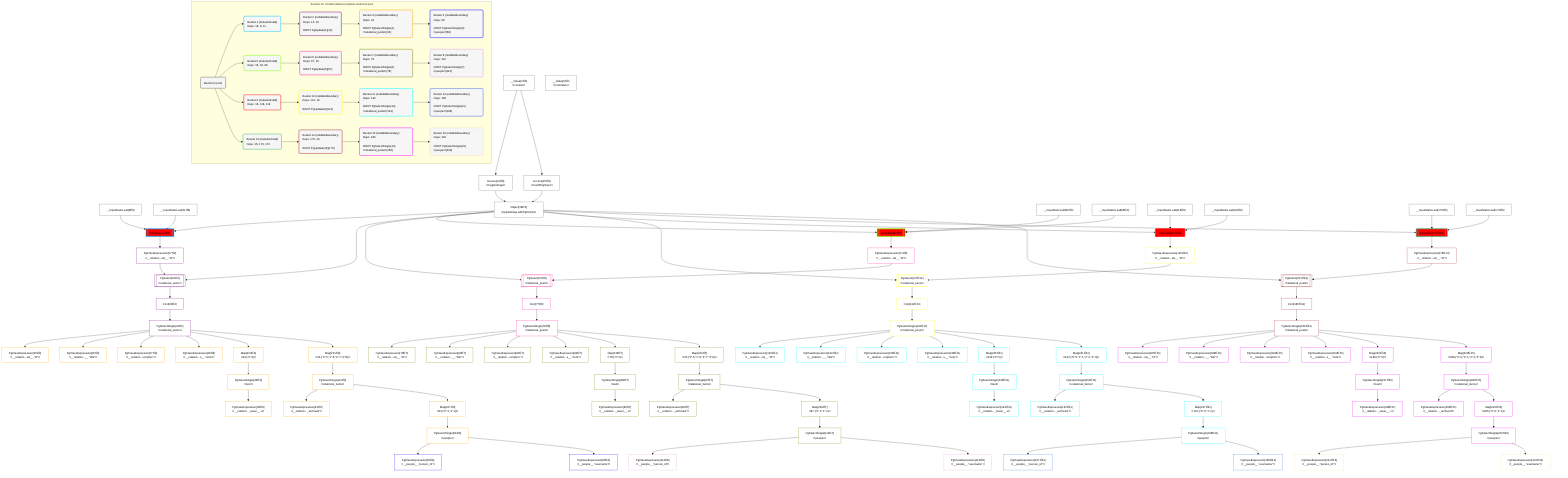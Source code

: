 %%{init: {'themeVariables': { 'fontSize': '12px'}}}%%
graph TD
    classDef path fill:#eee,stroke:#000,color:#000
    classDef plan fill:#fff,stroke-width:1px,color:#000
    classDef itemplan fill:#fff,stroke-width:2px,color:#000
    classDef sideeffectplan fill:#f00,stroke-width:2px,color:#000
    classDef bucket fill:#f6f6f6,color:#000,stroke-width:2px,text-align:left


    %% define steps
    __Value3["__Value[3∈0]<br />ᐸcontextᐳ"]:::plan
    __Value5["__Value[5∈0]<br />ᐸrootValueᐳ"]:::plan
    __InputStaticLeaf8["__InputStaticLeaf[8∈0]"]:::plan
    __InputStaticLeaf11["__InputStaticLeaf[11∈0]"]:::plan
    Access14["Access[14∈0]<br />ᐸ3.pgSettingsᐳ"]:::plan
    Access15["Access[15∈0]<br />ᐸ3.withPgClientᐳ"]:::plan
    Object16["Object[16∈0]<br />ᐸ{pgSettings,withPgClient}ᐳ"]:::plan
    PgUpdate13[["PgUpdate[13∈1]"]]:::sideeffectplan
    PgClassExpression17["PgClassExpression[17∈2]<br />ᐸ__relation...sts__.”id”ᐳ"]:::plan
    PgSelect19[["PgSelect[19∈2]<br />ᐸrelational_postsᐳ"]]:::plan
    First23["First[23∈2]"]:::plan
    PgSelectSingle24["PgSelectSingle[24∈2]<br />ᐸrelational_postsᐳ"]:::plan
    PgClassExpression25["PgClassExpression[25∈3]<br />ᐸ__relation...sts__.”id”ᐳ"]:::plan
    PgClassExpression26["PgClassExpression[26∈3]<br />ᐸ__relation...__.”title”ᐳ"]:::plan
    PgClassExpression27["PgClassExpression[27∈3]<br />ᐸ__relation...scription”ᐳ"]:::plan
    PgClassExpression28["PgClassExpression[28∈3]<br />ᐸ__relation...s__.”note”ᐳ"]:::plan
    Map223["Map[223∈3]<br />ᐸ24:{”0”:3}ᐳ"]:::plan
    PgSelectSingle35["PgSelectSingle[35∈3]<br />ᐸtextᐳ"]:::plan
    PgClassExpression36["PgClassExpression[36∈3]<br />ᐸ__relation..._lower__.vᐳ"]:::plan
    Map231["Map[231∈3]<br />ᐸ24:{”0”:5,”1”:6,”2”:7,”3”:8}ᐳ"]:::plan
    PgSelectSingle43["PgSelectSingle[43∈3]<br />ᐸrelational_itemsᐳ"]:::plan
    PgClassExpression44["PgClassExpression[44∈3]<br />ᐸ__relation..._archived”ᐳ"]:::plan
    Map227["Map[227∈3]<br />ᐸ43:{”0”:1,”1”:2}ᐳ"]:::plan
    PgSelectSingle58["PgSelectSingle[58∈3]<br />ᐸpeopleᐳ"]:::plan
    PgClassExpression59["PgClassExpression[59∈4]<br />ᐸ__people__.”person_id”ᐳ"]:::plan
    PgClassExpression60["PgClassExpression[60∈4]<br />ᐸ__people__.”username”ᐳ"]:::plan
    __InputStaticLeaf62["__InputStaticLeaf[62∈0]"]:::plan
    __InputStaticLeaf66["__InputStaticLeaf[66∈0]"]:::plan
    PgUpdate67[["PgUpdate[67∈5]"]]:::sideeffectplan
    PgClassExpression71["PgClassExpression[71∈6]<br />ᐸ__relation...sts__.”id”ᐳ"]:::plan
    PgSelect73[["PgSelect[73∈6]<br />ᐸrelational_postsᐳ"]]:::plan
    First77["First[77∈6]"]:::plan
    PgSelectSingle78["PgSelectSingle[78∈6]<br />ᐸrelational_postsᐳ"]:::plan
    PgClassExpression79["PgClassExpression[79∈7]<br />ᐸ__relation...sts__.”id”ᐳ"]:::plan
    PgClassExpression80["PgClassExpression[80∈7]<br />ᐸ__relation...__.”title”ᐳ"]:::plan
    PgClassExpression81["PgClassExpression[81∈7]<br />ᐸ__relation...scription”ᐳ"]:::plan
    PgClassExpression82["PgClassExpression[82∈7]<br />ᐸ__relation...s__.”note”ᐳ"]:::plan
    Map235["Map[235∈7]<br />ᐸ78:{”0”:3}ᐳ"]:::plan
    PgSelectSingle89["PgSelectSingle[89∈7]<br />ᐸtextᐳ"]:::plan
    PgClassExpression90["PgClassExpression[90∈7]<br />ᐸ__relation..._lower__.vᐳ"]:::plan
    Map243["Map[243∈7]<br />ᐸ78:{”0”:5,”1”:6,”2”:7,”3”:8}ᐳ"]:::plan
    PgSelectSingle97["PgSelectSingle[97∈7]<br />ᐸrelational_itemsᐳ"]:::plan
    PgClassExpression98["PgClassExpression[98∈7]<br />ᐸ__relation..._archived”ᐳ"]:::plan
    Map239["Map[239∈7]<br />ᐸ97:{”0”:1,”1”:2}ᐳ"]:::plan
    PgSelectSingle112["PgSelectSingle[112∈7]<br />ᐸpeopleᐳ"]:::plan
    PgClassExpression113["PgClassExpression[113∈8]<br />ᐸ__people__.”person_id”ᐳ"]:::plan
    PgClassExpression114["PgClassExpression[114∈8]<br />ᐸ__people__.”username”ᐳ"]:::plan
    __InputStaticLeaf116["__InputStaticLeaf[116∈0]"]:::plan
    __InputStaticLeaf119["__InputStaticLeaf[119∈0]"]:::plan
    PgUpdate121[["PgUpdate[121∈9]"]]:::sideeffectplan
    PgClassExpression125["PgClassExpression[125∈10]<br />ᐸ__relation...sts__.”id”ᐳ"]:::plan
    PgSelect127[["PgSelect[127∈10]<br />ᐸrelational_postsᐳ"]]:::plan
    First131["First[131∈10]"]:::plan
    PgSelectSingle132["PgSelectSingle[132∈10]<br />ᐸrelational_postsᐳ"]:::plan
    PgClassExpression133["PgClassExpression[133∈11]<br />ᐸ__relation...sts__.”id”ᐳ"]:::plan
    PgClassExpression134["PgClassExpression[134∈11]<br />ᐸ__relation...__.”title”ᐳ"]:::plan
    PgClassExpression135["PgClassExpression[135∈11]<br />ᐸ__relation...scription”ᐳ"]:::plan
    PgClassExpression136["PgClassExpression[136∈11]<br />ᐸ__relation...s__.”note”ᐳ"]:::plan
    Map245["Map[245∈11]<br />ᐸ132:{”0”:5}ᐳ"]:::plan
    PgSelectSingle143["PgSelectSingle[143∈11]<br />ᐸtextᐳ"]:::plan
    PgClassExpression144["PgClassExpression[144∈11]<br />ᐸ__relation..._lower__.vᐳ"]:::plan
    Map241["Map[241∈11]<br />ᐸ132:{”0”:0,”1”:1,”2”:2,”3”:3}ᐳ"]:::plan
    PgSelectSingle151["PgSelectSingle[151∈11]<br />ᐸrelational_itemsᐳ"]:::plan
    PgClassExpression152["PgClassExpression[152∈11]<br />ᐸ__relation..._archived”ᐳ"]:::plan
    Map237["Map[237∈11]<br />ᐸ151:{”0”:0,”1”:1}ᐳ"]:::plan
    PgSelectSingle166["PgSelectSingle[166∈11]<br />ᐸpeopleᐳ"]:::plan
    PgClassExpression167["PgClassExpression[167∈12]<br />ᐸ__people__.”person_id”ᐳ"]:::plan
    PgClassExpression168["PgClassExpression[168∈12]<br />ᐸ__people__.”username”ᐳ"]:::plan
    __InputStaticLeaf170["__InputStaticLeaf[170∈0]"]:::plan
    __InputStaticLeaf173["__InputStaticLeaf[173∈0]"]:::plan
    PgUpdate175[["PgUpdate[175∈13]"]]:::sideeffectplan
    PgClassExpression179["PgClassExpression[179∈14]<br />ᐸ__relation...sts__.”id”ᐳ"]:::plan
    PgSelect181[["PgSelect[181∈14]<br />ᐸrelational_postsᐳ"]]:::plan
    First185["First[185∈14]"]:::plan
    PgSelectSingle186["PgSelectSingle[186∈14]<br />ᐸrelational_postsᐳ"]:::plan
    PgClassExpression187["PgClassExpression[187∈15]<br />ᐸ__relation...sts__.”id”ᐳ"]:::plan
    PgClassExpression188["PgClassExpression[188∈15]<br />ᐸ__relation...__.”title”ᐳ"]:::plan
    PgClassExpression189["PgClassExpression[189∈15]<br />ᐸ__relation...scription”ᐳ"]:::plan
    PgClassExpression190["PgClassExpression[190∈15]<br />ᐸ__relation...s__.”note”ᐳ"]:::plan
    Map233["Map[233∈15]<br />ᐸ186:{”0”:5}ᐳ"]:::plan
    PgSelectSingle197["PgSelectSingle[197∈15]<br />ᐸtextᐳ"]:::plan
    PgClassExpression198["PgClassExpression[198∈15]<br />ᐸ__relation..._lower__.vᐳ"]:::plan
    Map229["Map[229∈15]<br />ᐸ186:{”0”:0,”1”:1,”2”:2,”3”:3}ᐳ"]:::plan
    PgSelectSingle205["PgSelectSingle[205∈15]<br />ᐸrelational_itemsᐳ"]:::plan
    PgClassExpression206["PgClassExpression[206∈15]<br />ᐸ__relation..._archived”ᐳ"]:::plan
    Map225["Map[225∈15]<br />ᐸ205:{”0”:0,”1”:1}ᐳ"]:::plan
    PgSelectSingle220["PgSelectSingle[220∈15]<br />ᐸpeopleᐳ"]:::plan
    PgClassExpression221["PgClassExpression[221∈16]<br />ᐸ__people__.”person_id”ᐳ"]:::plan
    PgClassExpression222["PgClassExpression[222∈16]<br />ᐸ__people__.”username”ᐳ"]:::plan

    %% plan dependencies
    __Value3 --> Access14
    __Value3 --> Access15
    Access14 & Access15 --> Object16
    Object16 & __InputStaticLeaf8 & __InputStaticLeaf11 --> PgUpdate13
    PgUpdate13 --> PgClassExpression17
    Object16 & PgClassExpression17 --> PgSelect19
    PgSelect19 --> First23
    First23 --> PgSelectSingle24
    PgSelectSingle24 --> PgClassExpression25
    PgSelectSingle24 --> PgClassExpression26
    PgSelectSingle24 --> PgClassExpression27
    PgSelectSingle24 --> PgClassExpression28
    PgSelectSingle24 --> Map223
    Map223 --> PgSelectSingle35
    PgSelectSingle35 --> PgClassExpression36
    PgSelectSingle24 --> Map231
    Map231 --> PgSelectSingle43
    PgSelectSingle43 --> PgClassExpression44
    PgSelectSingle43 --> Map227
    Map227 --> PgSelectSingle58
    PgSelectSingle58 --> PgClassExpression59
    PgSelectSingle58 --> PgClassExpression60
    Object16 & __InputStaticLeaf62 & __InputStaticLeaf66 --> PgUpdate67
    PgUpdate67 --> PgClassExpression71
    Object16 & PgClassExpression71 --> PgSelect73
    PgSelect73 --> First77
    First77 --> PgSelectSingle78
    PgSelectSingle78 --> PgClassExpression79
    PgSelectSingle78 --> PgClassExpression80
    PgSelectSingle78 --> PgClassExpression81
    PgSelectSingle78 --> PgClassExpression82
    PgSelectSingle78 --> Map235
    Map235 --> PgSelectSingle89
    PgSelectSingle89 --> PgClassExpression90
    PgSelectSingle78 --> Map243
    Map243 --> PgSelectSingle97
    PgSelectSingle97 --> PgClassExpression98
    PgSelectSingle97 --> Map239
    Map239 --> PgSelectSingle112
    PgSelectSingle112 --> PgClassExpression113
    PgSelectSingle112 --> PgClassExpression114
    Object16 & __InputStaticLeaf116 & __InputStaticLeaf119 --> PgUpdate121
    PgUpdate121 --> PgClassExpression125
    Object16 & PgClassExpression125 --> PgSelect127
    PgSelect127 --> First131
    First131 --> PgSelectSingle132
    PgSelectSingle132 --> PgClassExpression133
    PgSelectSingle132 --> PgClassExpression134
    PgSelectSingle132 --> PgClassExpression135
    PgSelectSingle132 --> PgClassExpression136
    PgSelectSingle132 --> Map245
    Map245 --> PgSelectSingle143
    PgSelectSingle143 --> PgClassExpression144
    PgSelectSingle132 --> Map241
    Map241 --> PgSelectSingle151
    PgSelectSingle151 --> PgClassExpression152
    PgSelectSingle151 --> Map237
    Map237 --> PgSelectSingle166
    PgSelectSingle166 --> PgClassExpression167
    PgSelectSingle166 --> PgClassExpression168
    Object16 & __InputStaticLeaf170 & __InputStaticLeaf173 --> PgUpdate175
    PgUpdate175 --> PgClassExpression179
    Object16 & PgClassExpression179 --> PgSelect181
    PgSelect181 --> First185
    First185 --> PgSelectSingle186
    PgSelectSingle186 --> PgClassExpression187
    PgSelectSingle186 --> PgClassExpression188
    PgSelectSingle186 --> PgClassExpression189
    PgSelectSingle186 --> PgClassExpression190
    PgSelectSingle186 --> Map233
    Map233 --> PgSelectSingle197
    PgSelectSingle197 --> PgClassExpression198
    PgSelectSingle186 --> Map229
    Map229 --> PgSelectSingle205
    PgSelectSingle205 --> PgClassExpression206
    PgSelectSingle205 --> Map225
    Map225 --> PgSelectSingle220
    PgSelectSingle220 --> PgClassExpression221
    PgSelectSingle220 --> PgClassExpression222

    subgraph "Buckets for mutations/basics/update-relational-post"
    Bucket0("Bucket 0 (root)"):::bucket
    classDef bucket0 stroke:#696969
    class Bucket0,__Value3,__Value5,__InputStaticLeaf8,__InputStaticLeaf11,Access14,Access15,Object16,__InputStaticLeaf62,__InputStaticLeaf66,__InputStaticLeaf116,__InputStaticLeaf119,__InputStaticLeaf170,__InputStaticLeaf173 bucket0
    Bucket1("Bucket 1 (mutationField)<br />Deps: 16, 8, 11"):::bucket
    classDef bucket1 stroke:#00bfff
    class Bucket1,PgUpdate13 bucket1
    Bucket2("Bucket 2 (nullableBoundary)<br />Deps: 13, 16<br /><br />ROOT PgUpdate{1}[13]"):::bucket
    classDef bucket2 stroke:#7f007f
    class Bucket2,PgClassExpression17,PgSelect19,First23,PgSelectSingle24 bucket2
    Bucket3("Bucket 3 (nullableBoundary)<br />Deps: 24<br /><br />ROOT PgSelectSingle{2}ᐸrelational_postsᐳ[24]"):::bucket
    classDef bucket3 stroke:#ffa500
    class Bucket3,PgClassExpression25,PgClassExpression26,PgClassExpression27,PgClassExpression28,PgSelectSingle35,PgClassExpression36,PgSelectSingle43,PgClassExpression44,PgSelectSingle58,Map223,Map227,Map231 bucket3
    Bucket4("Bucket 4 (nullableBoundary)<br />Deps: 58<br /><br />ROOT PgSelectSingle{3}ᐸpeopleᐳ[58]"):::bucket
    classDef bucket4 stroke:#0000ff
    class Bucket4,PgClassExpression59,PgClassExpression60 bucket4
    Bucket5("Bucket 5 (mutationField)<br />Deps: 16, 62, 66"):::bucket
    classDef bucket5 stroke:#7fff00
    class Bucket5,PgUpdate67 bucket5
    Bucket6("Bucket 6 (nullableBoundary)<br />Deps: 67, 16<br /><br />ROOT PgUpdate{5}[67]"):::bucket
    classDef bucket6 stroke:#ff1493
    class Bucket6,PgClassExpression71,PgSelect73,First77,PgSelectSingle78 bucket6
    Bucket7("Bucket 7 (nullableBoundary)<br />Deps: 78<br /><br />ROOT PgSelectSingle{6}ᐸrelational_postsᐳ[78]"):::bucket
    classDef bucket7 stroke:#808000
    class Bucket7,PgClassExpression79,PgClassExpression80,PgClassExpression81,PgClassExpression82,PgSelectSingle89,PgClassExpression90,PgSelectSingle97,PgClassExpression98,PgSelectSingle112,Map235,Map239,Map243 bucket7
    Bucket8("Bucket 8 (nullableBoundary)<br />Deps: 112<br /><br />ROOT PgSelectSingle{7}ᐸpeopleᐳ[112]"):::bucket
    classDef bucket8 stroke:#dda0dd
    class Bucket8,PgClassExpression113,PgClassExpression114 bucket8
    Bucket9("Bucket 9 (mutationField)<br />Deps: 16, 116, 119"):::bucket
    classDef bucket9 stroke:#ff0000
    class Bucket9,PgUpdate121 bucket9
    Bucket10("Bucket 10 (nullableBoundary)<br />Deps: 121, 16<br /><br />ROOT PgUpdate{9}[121]"):::bucket
    classDef bucket10 stroke:#ffff00
    class Bucket10,PgClassExpression125,PgSelect127,First131,PgSelectSingle132 bucket10
    Bucket11("Bucket 11 (nullableBoundary)<br />Deps: 132<br /><br />ROOT PgSelectSingle{10}ᐸrelational_postsᐳ[132]"):::bucket
    classDef bucket11 stroke:#00ffff
    class Bucket11,PgClassExpression133,PgClassExpression134,PgClassExpression135,PgClassExpression136,PgSelectSingle143,PgClassExpression144,PgSelectSingle151,PgClassExpression152,PgSelectSingle166,Map237,Map241,Map245 bucket11
    Bucket12("Bucket 12 (nullableBoundary)<br />Deps: 166<br /><br />ROOT PgSelectSingle{11}ᐸpeopleᐳ[166]"):::bucket
    classDef bucket12 stroke:#4169e1
    class Bucket12,PgClassExpression167,PgClassExpression168 bucket12
    Bucket13("Bucket 13 (mutationField)<br />Deps: 16, 170, 173"):::bucket
    classDef bucket13 stroke:#3cb371
    class Bucket13,PgUpdate175 bucket13
    Bucket14("Bucket 14 (nullableBoundary)<br />Deps: 175, 16<br /><br />ROOT PgUpdate{13}[175]"):::bucket
    classDef bucket14 stroke:#a52a2a
    class Bucket14,PgClassExpression179,PgSelect181,First185,PgSelectSingle186 bucket14
    Bucket15("Bucket 15 (nullableBoundary)<br />Deps: 186<br /><br />ROOT PgSelectSingle{14}ᐸrelational_postsᐳ[186]"):::bucket
    classDef bucket15 stroke:#ff00ff
    class Bucket15,PgClassExpression187,PgClassExpression188,PgClassExpression189,PgClassExpression190,PgSelectSingle197,PgClassExpression198,PgSelectSingle205,PgClassExpression206,PgSelectSingle220,Map225,Map229,Map233 bucket15
    Bucket16("Bucket 16 (nullableBoundary)<br />Deps: 220<br /><br />ROOT PgSelectSingle{15}ᐸpeopleᐳ[220]"):::bucket
    classDef bucket16 stroke:#f5deb3
    class Bucket16,PgClassExpression221,PgClassExpression222 bucket16
    Bucket0 --> Bucket1 & Bucket5 & Bucket9 & Bucket13
    Bucket1 --> Bucket2
    Bucket2 --> Bucket3
    Bucket3 --> Bucket4
    Bucket5 --> Bucket6
    Bucket6 --> Bucket7
    Bucket7 --> Bucket8
    Bucket9 --> Bucket10
    Bucket10 --> Bucket11
    Bucket11 --> Bucket12
    Bucket13 --> Bucket14
    Bucket14 --> Bucket15
    Bucket15 --> Bucket16
    end